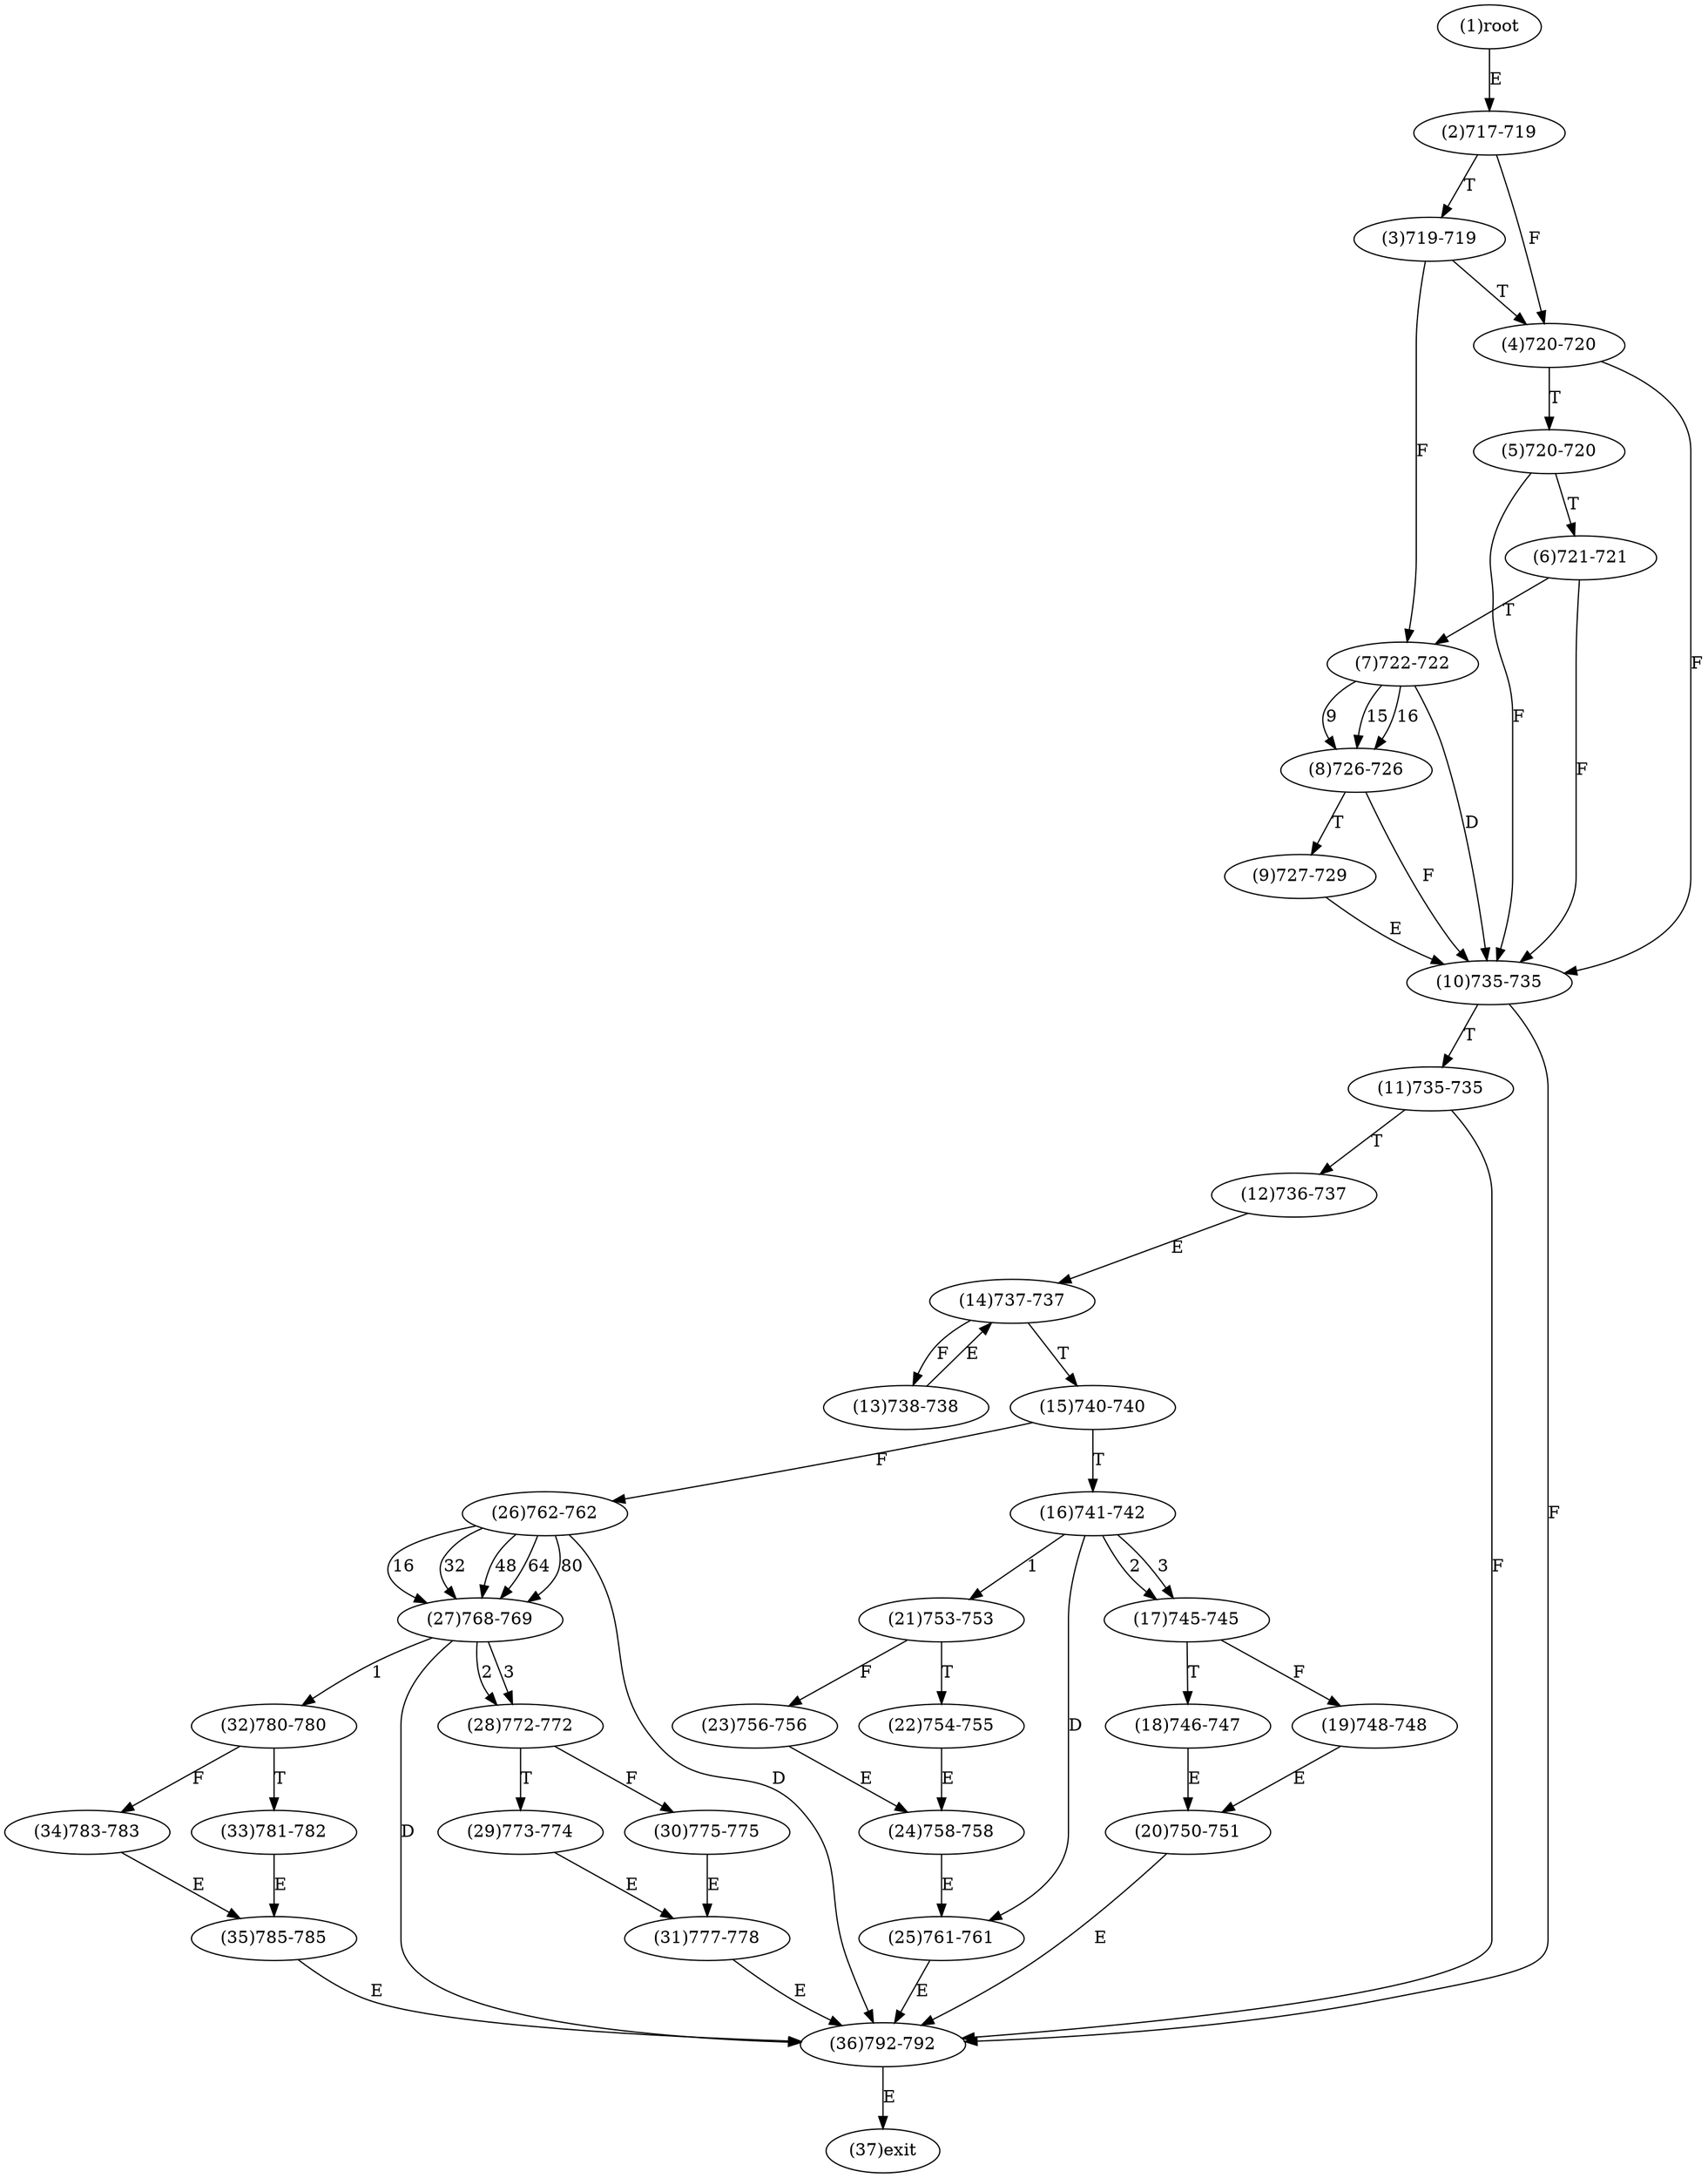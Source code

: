 digraph "" { 
1[ label="(1)root"];
2[ label="(2)717-719"];
3[ label="(3)719-719"];
4[ label="(4)720-720"];
5[ label="(5)720-720"];
6[ label="(6)721-721"];
7[ label="(7)722-722"];
8[ label="(8)726-726"];
9[ label="(9)727-729"];
10[ label="(10)735-735"];
11[ label="(11)735-735"];
12[ label="(12)736-737"];
13[ label="(13)738-738"];
14[ label="(14)737-737"];
15[ label="(15)740-740"];
17[ label="(17)745-745"];
16[ label="(16)741-742"];
19[ label="(19)748-748"];
18[ label="(18)746-747"];
21[ label="(21)753-753"];
20[ label="(20)750-751"];
23[ label="(23)756-756"];
22[ label="(22)754-755"];
25[ label="(25)761-761"];
24[ label="(24)758-758"];
27[ label="(27)768-769"];
26[ label="(26)762-762"];
29[ label="(29)773-774"];
28[ label="(28)772-772"];
31[ label="(31)777-778"];
30[ label="(30)775-775"];
34[ label="(34)783-783"];
35[ label="(35)785-785"];
32[ label="(32)780-780"];
33[ label="(33)781-782"];
36[ label="(36)792-792"];
37[ label="(37)exit"];
1->2[ label="E"];
2->4[ label="F"];
2->3[ label="T"];
3->7[ label="F"];
3->4[ label="T"];
4->10[ label="F"];
4->5[ label="T"];
5->10[ label="F"];
5->6[ label="T"];
6->10[ label="F"];
6->7[ label="T"];
7->8[ label="9"];
7->8[ label="15"];
7->8[ label="16"];
7->10[ label="D"];
8->10[ label="F"];
8->9[ label="T"];
9->10[ label="E"];
10->36[ label="F"];
10->11[ label="T"];
11->36[ label="F"];
11->12[ label="T"];
12->14[ label="E"];
13->14[ label="E"];
14->13[ label="F"];
14->15[ label="T"];
15->26[ label="F"];
15->16[ label="T"];
16->21[ label="1"];
16->17[ label="2"];
16->17[ label="3"];
16->25[ label="D"];
17->19[ label="F"];
17->18[ label="T"];
18->20[ label="E"];
19->20[ label="E"];
20->36[ label="E"];
21->23[ label="F"];
21->22[ label="T"];
22->24[ label="E"];
23->24[ label="E"];
24->25[ label="E"];
25->36[ label="E"];
26->27[ label="16"];
26->27[ label="32"];
26->27[ label="48"];
26->27[ label="64"];
26->27[ label="80"];
26->36[ label="D"];
27->32[ label="1"];
27->28[ label="2"];
27->28[ label="3"];
27->36[ label="D"];
28->30[ label="F"];
28->29[ label="T"];
29->31[ label="E"];
30->31[ label="E"];
31->36[ label="E"];
32->34[ label="F"];
32->33[ label="T"];
33->35[ label="E"];
34->35[ label="E"];
35->36[ label="E"];
36->37[ label="E"];
}